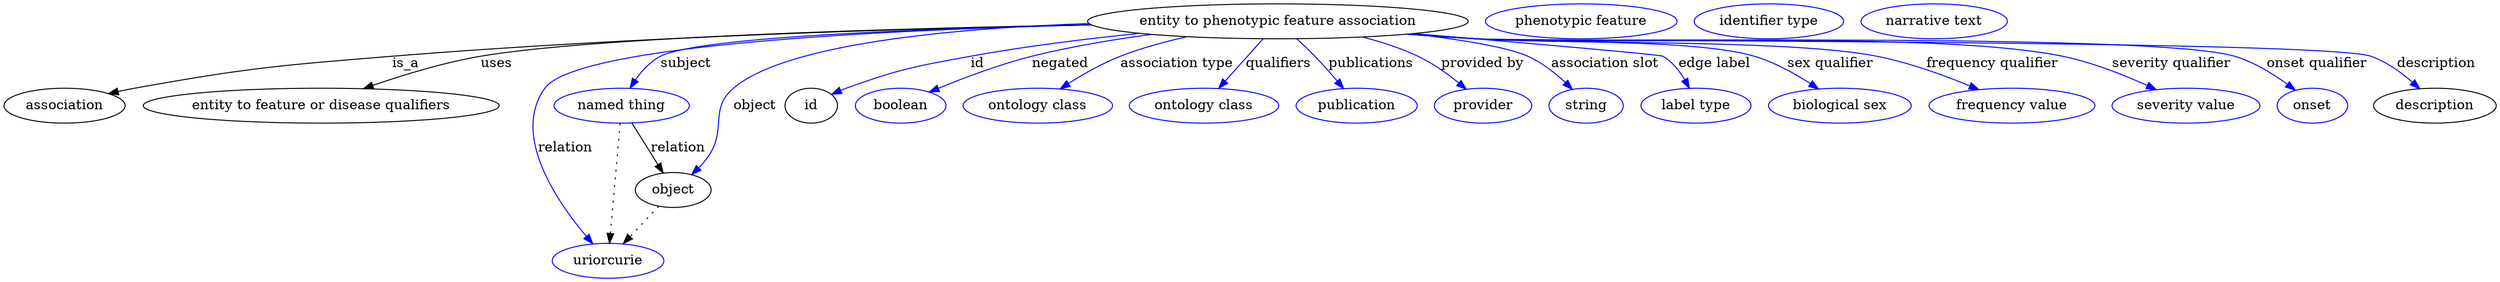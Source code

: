 digraph {
	graph [bb="0,0,2099.8,281"];
	node [label="\N"];
	"entity to phenotypic feature association"	 [height=0.5,
		label="entity to phenotypic feature association",
		pos="1077.4,263",
		width=4.1417];
	association	 [height=0.5,
		pos="49.402,177",
		width=1.3723];
	"entity to phenotypic feature association" -> association	 [label=is_a,
		lp="322.68,220",
		pos="e,86.001,189.24 929.38,260.83 774.73,257.45 525.24,248.83 310.85,227 219.79,217.73 196.56,215.73 107.4,195 103.58,194.11 99.649,\
193.1 95.716,192.02"];
	"entity to feature or disease qualifiers"	 [height=0.5,
		pos="255.4,177",
		width=3.8483];
	"entity to phenotypic feature association" -> "entity to feature or disease qualifiers"	 [label=uses,
		lp="396.46,220",
		pos="e,291.12,194.41 929.2,260.8 757.23,257.29 484.44,248.45 384.29,227 355.49,220.83 324.69,209.09 300.42,198.53"];
	subject	 [color=blue,
		height=0.5,
		label="named thing",
		pos="504.4,177",
		width=1.5019];
	"entity to phenotypic feature association" -> subject	 [color=blue,
		label=subject,
		lp="561.23,220",
		pos="e,512.45,195.01 930.93,259.52 783.79,255.02 574.16,245.45 540.75,227 531.16,221.71 523.45,212.7 517.63,203.77",
		style=solid];
	relation	 [color=blue,
		height=0.5,
		label=uriorcurie,
		pos="491.4,18",
		width=1.2492];
	"entity to phenotypic feature association" -> relation	 [color=blue,
		label=relation,
		lp="453.78,134",
		pos="e,477.7,35.363 932.3,258.69 794.49,253.67 597.54,243.84 522.4,227 484.63,218.53 463.17,227.01 441.4,195 409.37,147.9 446.25,80.499 \
471.57,43.957",
		style=solid];
	object	 [height=0.5,
		pos="551.4,91",
		width=0.88096];
	"entity to phenotypic feature association" -> object	 [color=blue,
		label=object,
		lp="620.51,177",
		pos="e,565.39,107.52 956.63,252.43 825.06,239.86 629.66,217.71 603.19,195 578.78,174.05 593.73,155.28 578.4,127 576.35,123.21 573.93,\
119.39 571.4,115.72",
		style=solid];
	id	 [height=0.5,
		pos="673.4,177",
		width=0.75];
	"entity to phenotypic feature association" -> id	 [color=blue,
		label=id,
		lp="812.85,220",
		pos="e,694.41,188.36 957.96,252.16 884.45,242.77 789.32,225.66 709.4,195 707.54,194.29 705.65,193.51 703.76,192.69",
		style=solid];
	negated	 [color=blue,
		height=0.5,
		label=boolean,
		pos="756.4,177",
		width=1.0584];
	"entity to phenotypic feature association" -> negated	 [color=blue,
		label=negated,
		lp="900.17,220",
		pos="e,783.31,190.01 978.76,249.46 946.28,243.88 910.22,236.46 877.87,227 848.44,218.39 816.41,205.03 792.63,194.29",
		style=solid];
	"association type"	 [color=blue,
		height=0.5,
		label="ontology class",
		pos="873.4,177",
		width=1.6931];
	"entity to phenotypic feature association" -> "association type"	 [color=blue,
		label="association type",
		lp="994.31,220",
		pos="e,895.02,194.04 1005.4,247.18 986.52,241.87 966.43,235.17 948.59,227 932.81,219.77 916.61,209.44 903.31,200.04",
		style=solid];
	qualifiers	 [color=blue,
		height=0.5,
		label="ontology class",
		pos="1013.4,177",
		width=1.6931];
	"entity to phenotypic feature association" -> qualifiers	 [color=blue,
		label=qualifiers,
		lp="1075.5,220",
		pos="e,1026.5,194.62 1063.8,244.76 1054.8,232.63 1042.8,216.5 1032.8,203.03",
		style=solid];
	publications	 [color=blue,
		height=0.5,
		label=publication,
		pos="1142.4,177",
		width=1.3859];
	"entity to phenotypic feature association" -> publications	 [color=blue,
		label=publications,
		lp="1150.6,220",
		pos="e,1129.5,194.66 1091.7,244.75 1096.1,239.08 1101,232.8 1105.4,227 1111.3,219.17 1117.7,210.58 1123.5,202.77",
		style=solid];
	"provided by"	 [color=blue,
		height=0.5,
		label=provider,
		pos="1250.4,177",
		width=1.1129];
	"entity to phenotypic feature association" -> "provided by"	 [color=blue,
		label="provided by",
		lp="1243,220",
		pos="e,1233.5,193.52 1141.3,246.67 1157.2,241.44 1173.8,234.91 1188.4,227 1201.7,219.81 1214.9,209.66 1225.7,200.38",
		style=solid];
	"association slot"	 [color=blue,
		height=0.5,
		label=string,
		pos="1338.4,177",
		width=0.8403];
	"entity to phenotypic feature association" -> "association slot"	 [color=blue,
		label="association slot",
		lp="1345.4,220",
		pos="e,1324.3,193.1 1180.1,249.89 1220.8,243.64 1262.2,235.64 1280.4,227 1294,220.54 1306.9,210.03 1317.1,200.3",
		style=solid];
	"edge label"	 [color=blue,
		height=0.5,
		label="label type",
		pos="1431.4,177",
		width=1.2425];
	"entity to phenotypic feature association" -> "edge label"	 [color=blue,
		label="edge label",
		lp="1437,220",
		pos="e,1422.3,194.83 1186.2,250.6 1277.2,240.22 1392.3,227.08 1392.4,227 1402.3,221.45 1410.5,212.27 1416.9,203.27",
		style=solid];
	"sex qualifier"	 [color=blue,
		height=0.5,
		label="biological sex",
		pos="1553.4,177",
		width=1.652];
	"entity to phenotypic feature association" -> "sex qualifier"	 [color=blue,
		label="sex qualifier",
		lp="1535.8,220",
		pos="e,1531.6,193.83 1183.6,250.36 1200.9,248.46 1218.6,246.6 1235.4,245 1339.2,235.09 1370,258.51 1469.4,227 1488.5,220.96 1507.8,209.88 \
1523.1,199.68",
		style=solid];
	"frequency qualifier"	 [color=blue,
		height=0.5,
		label="frequency value",
		pos="1697.4,177",
		width=1.8561];
	"entity to phenotypic feature association" -> "frequency qualifier"	 [color=blue,
		label="frequency qualifier",
		lp="1673.5,220",
		pos="e,1666.2,193.06 1182.3,250.15 1200,248.24 1218.2,246.43 1235.4,245 1385.8,232.46 1427.1,259.86 1574.4,227 1603,220.62 1633.5,208.27 \
1656.9,197.44",
		style=solid];
	"severity qualifier"	 [color=blue,
		height=0.5,
		label="severity value",
		pos="1841.4,177",
		width=1.6517];
	"entity to phenotypic feature association" -> "severity qualifier"	 [color=blue,
		label="severity qualifier",
		lp="1819.6,220",
		pos="e,1813.7,193.11 1181,250.04 1199.1,248.11 1217.8,246.32 1235.4,245 1345.2,236.76 1623.2,252.07 1730.4,227 1756.4,220.92 1783.8,208.67 \
1804.8,197.81",
		style=solid];
	"onset qualifier"	 [color=blue,
		height=0.5,
		label=onset,
		pos="1947.4,177",
		width=0.79928];
	"entity to phenotypic feature association" -> "onset qualifier"	 [color=blue,
		label="onset qualifier",
		lp="1940.3,220",
		pos="e,1930.8,191.72 1180.5,249.97 1198.8,248.03 1217.6,246.26 1235.4,245 1305.8,240 1803,248 1870.4,227 1889.4,221.07 1908.2,209 1922.5,\
198.21",
		style=solid];
	description	 [height=0.5,
		pos="2050.4,177",
		width=1.3723];
	"entity to phenotypic feature association" -> description	 [color=blue,
		label=description,
		lp="2040.5,220",
		pos="e,2034,194.16 1180.1,249.95 1198.5,248 1217.5,246.23 1235.4,245 1318.5,239.28 1905.8,254.46 1984.4,227 1999.9,221.57 2014.8,210.98 \
2026.5,200.95",
		style=solid];
	subject -> relation	 [pos="e,492.88,36.027 502.91,158.76 500.66,131.21 496.37,78.735 493.71,46.223",
		style=dotted];
	subject -> object	 [label=relation,
		lp="552.78,134",
		pos="e,542,108.21 514.14,159.18 520.78,147.03 529.69,130.73 537.13,117.12"];
	object -> relation	 [pos="e,505.59,35.261 537.79,74.435 530.2,65.207 520.6,53.528 512.11,43.191",
		style=dotted];
	"entity to phenotypic feature association_object"	 [color=blue,
		height=0.5,
		label="phenotypic feature",
		pos="1320.4,263",
		width=2.1155];
	association_id	 [color=blue,
		height=0.5,
		label="identifier type",
		pos="1474.4,263",
		width=1.652];
	"entity to phenotypic feature association_description"	 [color=blue,
		height=0.5,
		label="narrative text",
		pos="1608.4,263",
		width=1.5834];
}
